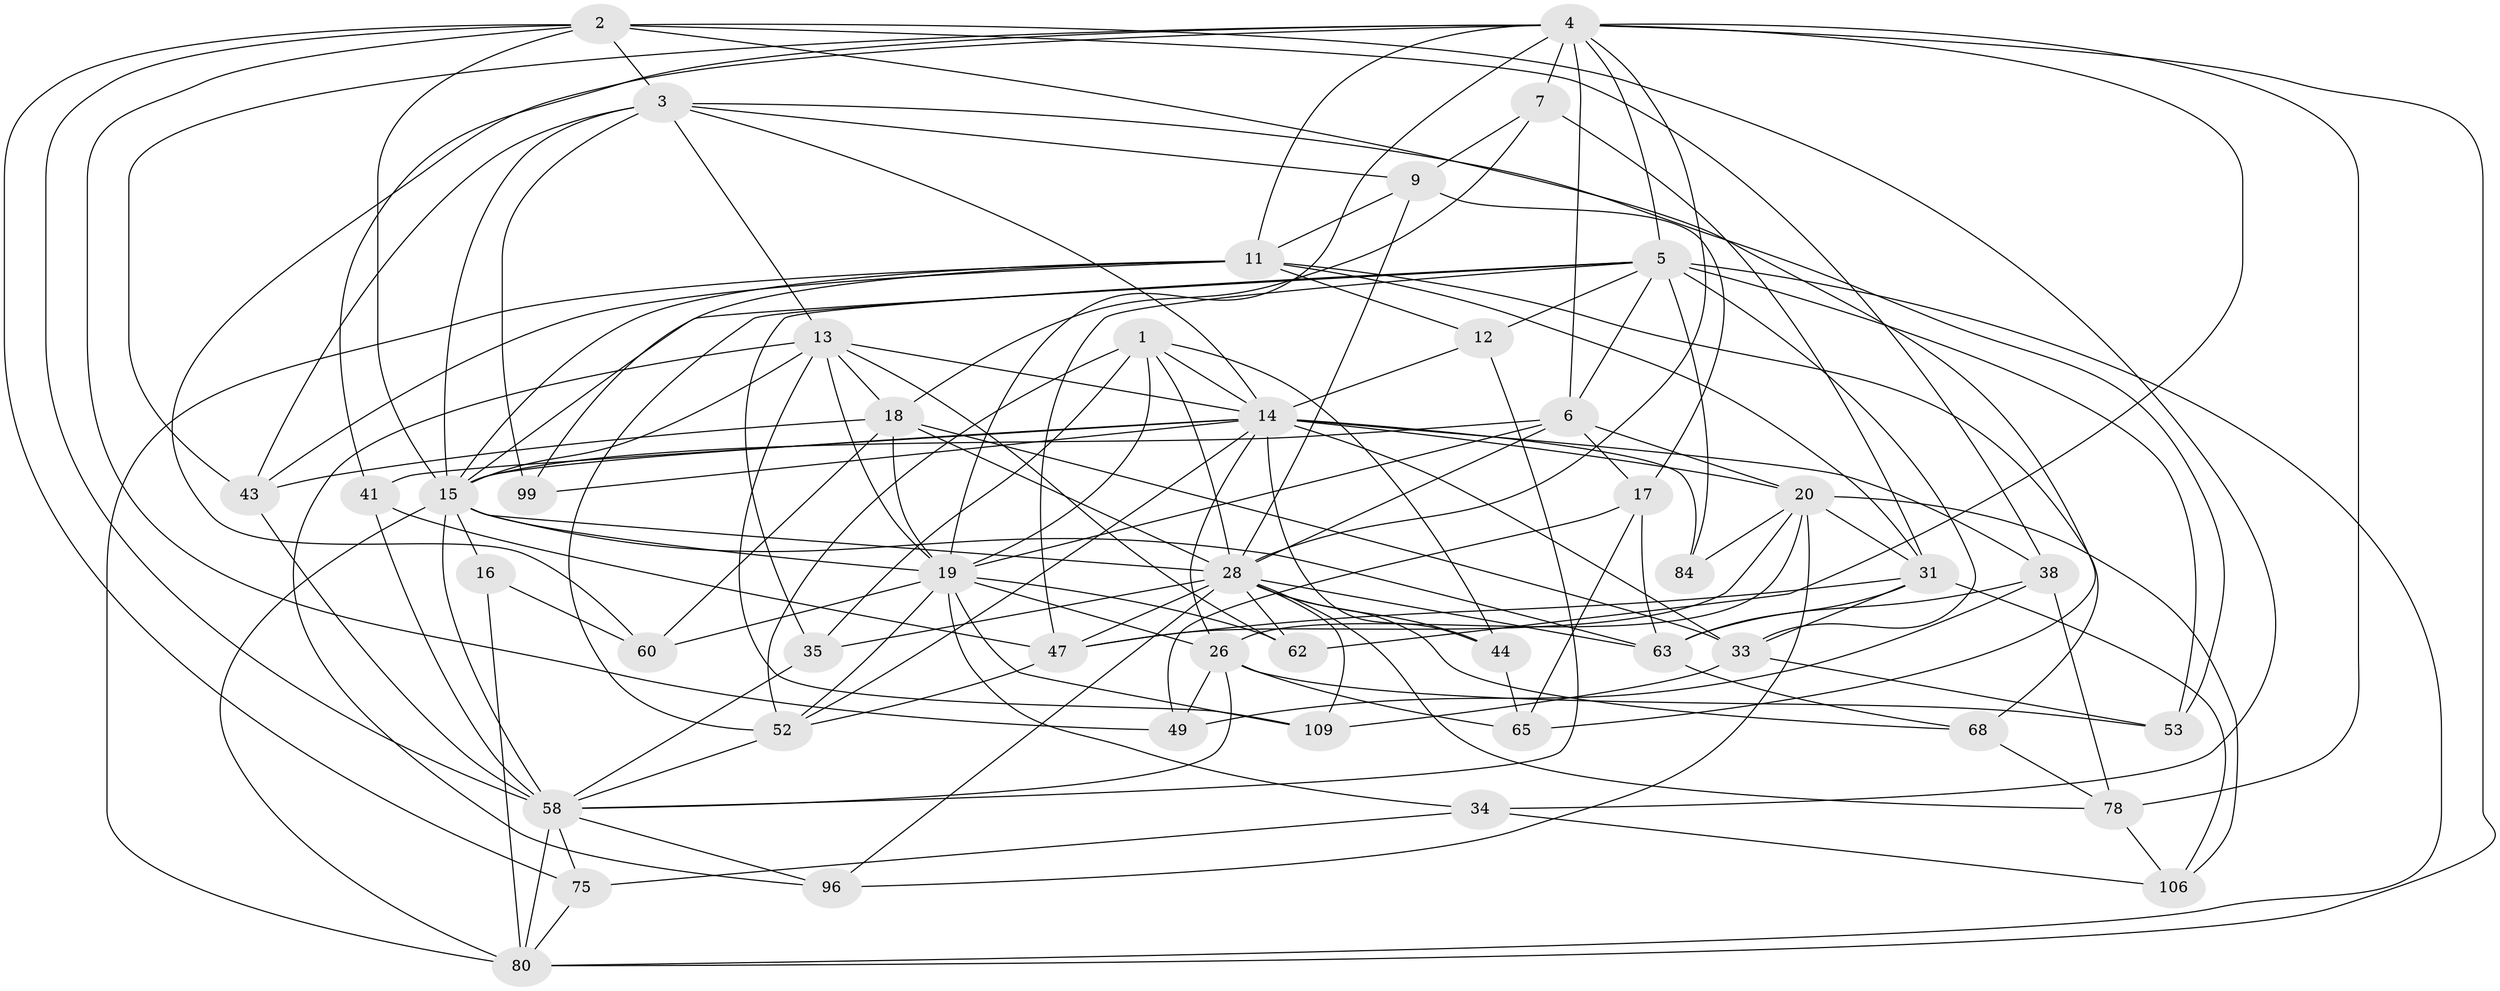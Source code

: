 // original degree distribution, {4: 1.0}
// Generated by graph-tools (version 1.1) at 2025/20/03/04/25 18:20:37]
// undirected, 46 vertices, 146 edges
graph export_dot {
graph [start="1"]
  node [color=gray90,style=filled];
  1 [super="+85"];
  2 [super="+88"];
  3 [super="+45"];
  4 [super="+61+8+32"];
  5 [super="+10+51"];
  6 [super="+57"];
  7;
  9 [super="+117"];
  11 [super="+82"];
  12;
  13 [super="+102+36"];
  14 [super="+50+55+24"];
  15 [super="+23+97+37"];
  16;
  17 [super="+30"];
  18 [super="+81+22"];
  19 [super="+107+108+21"];
  20 [super="+92+25"];
  26 [super="+40+69"];
  28 [super="+42+56+67"];
  31 [super="+48+95"];
  33 [super="+86"];
  34;
  35;
  38 [super="+90"];
  41;
  43 [super="+71"];
  44;
  47 [super="+72"];
  49;
  52 [super="+79"];
  53;
  58 [super="+94+91"];
  60;
  62;
  63 [super="+70"];
  65;
  68;
  75;
  78 [super="+101"];
  80 [super="+98"];
  84;
  96;
  99;
  106;
  109;
  1 -- 35;
  1 -- 52;
  1 -- 44;
  1 -- 14;
  1 -- 19;
  1 -- 28;
  2 -- 75;
  2 -- 49;
  2 -- 38;
  2 -- 65;
  2 -- 3;
  2 -- 34;
  2 -- 58;
  2 -- 15;
  3 -- 9;
  3 -- 13;
  3 -- 99;
  3 -- 53;
  3 -- 14;
  3 -- 43;
  3 -- 15;
  4 -- 41;
  4 -- 62;
  4 -- 7;
  4 -- 5;
  4 -- 60;
  4 -- 78;
  4 -- 19;
  4 -- 80;
  4 -- 11;
  4 -- 6;
  4 -- 28;
  4 -- 43;
  5 -- 12;
  5 -- 35;
  5 -- 52;
  5 -- 6 [weight=2];
  5 -- 80;
  5 -- 33;
  5 -- 84;
  5 -- 53;
  5 -- 47;
  5 -- 15;
  6 -- 19 [weight=2];
  6 -- 17;
  6 -- 20;
  6 -- 28 [weight=2];
  6 -- 15;
  7 -- 9;
  7 -- 31;
  7 -- 18;
  9 -- 17 [weight=2];
  9 -- 11;
  9 -- 28;
  11 -- 99;
  11 -- 31 [weight=2];
  11 -- 15;
  11 -- 80;
  11 -- 68;
  11 -- 43;
  11 -- 12;
  12 -- 58;
  12 -- 14;
  13 -- 62;
  13 -- 18;
  13 -- 14;
  13 -- 96;
  13 -- 109;
  13 -- 19;
  13 -- 15;
  14 -- 41;
  14 -- 84 [weight=2];
  14 -- 26;
  14 -- 99 [weight=2];
  14 -- 20 [weight=2];
  14 -- 38;
  14 -- 44;
  14 -- 52;
  14 -- 15 [weight=2];
  14 -- 33;
  15 -- 80;
  15 -- 58;
  15 -- 63;
  15 -- 19 [weight=2];
  15 -- 28;
  15 -- 16 [weight=2];
  16 -- 60;
  16 -- 80;
  17 -- 65;
  17 -- 63;
  17 -- 49;
  18 -- 60;
  18 -- 19;
  18 -- 43 [weight=2];
  18 -- 33;
  18 -- 28;
  19 -- 34;
  19 -- 52;
  19 -- 60;
  19 -- 62;
  19 -- 109;
  19 -- 26;
  20 -- 96;
  20 -- 26 [weight=2];
  20 -- 106;
  20 -- 84;
  20 -- 47;
  20 -- 31;
  26 -- 53;
  26 -- 65;
  26 -- 49;
  26 -- 58;
  28 -- 109;
  28 -- 62;
  28 -- 47;
  28 -- 63;
  28 -- 96;
  28 -- 35;
  28 -- 68;
  28 -- 78;
  28 -- 44;
  31 -- 63;
  31 -- 33;
  31 -- 47;
  31 -- 106;
  33 -- 53;
  33 -- 109;
  34 -- 75;
  34 -- 106;
  35 -- 58;
  38 -- 78 [weight=2];
  38 -- 49;
  38 -- 63;
  41 -- 47;
  41 -- 58;
  43 -- 58;
  44 -- 65;
  47 -- 52;
  52 -- 58;
  58 -- 80 [weight=2];
  58 -- 75;
  58 -- 96;
  63 -- 68;
  68 -- 78;
  75 -- 80;
  78 -- 106;
}
